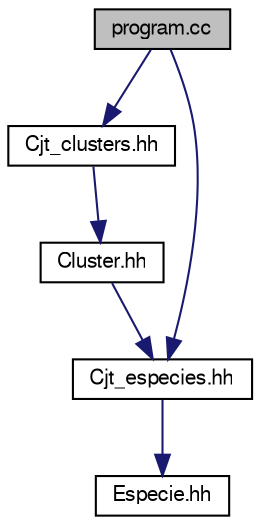 digraph "program.cc"
{
 // LATEX_PDF_SIZE
  edge [fontname="FreeSans",fontsize="10",labelfontname="FreeSans",labelfontsize="10"];
  node [fontname="FreeSans",fontsize="10",shape=record];
  Node1 [label="program.cc",height=0.2,width=0.4,color="black", fillcolor="grey75", style="filled", fontcolor="black",tooltip="El main del programa."];
  Node1 -> Node2 [color="midnightblue",fontsize="10",style="solid",fontname="FreeSans"];
  Node2 [label="Cjt_clusters.hh",height=0.2,width=0.4,color="black", fillcolor="white", style="filled",URL="$_cjt__clusters_8hh.html",tooltip="Especificació de la classe Cjt_clusters"];
  Node2 -> Node3 [color="midnightblue",fontsize="10",style="solid",fontname="FreeSans"];
  Node3 [label="Cluster.hh",height=0.2,width=0.4,color="black", fillcolor="white", style="filled",URL="$_cluster_8hh.html",tooltip="Especificació de la classe Cluster"];
  Node3 -> Node4 [color="midnightblue",fontsize="10",style="solid",fontname="FreeSans"];
  Node4 [label="Cjt_especies.hh",height=0.2,width=0.4,color="black", fillcolor="white", style="filled",URL="$_cjt__especies_8hh.html",tooltip="Especificació de la classe Cjt_especies"];
  Node4 -> Node5 [color="midnightblue",fontsize="10",style="solid",fontname="FreeSans"];
  Node5 [label="Especie.hh",height=0.2,width=0.4,color="black", fillcolor="white", style="filled",URL="$_especie_8hh.html",tooltip="Especificació de la classe Especie"];
  Node1 -> Node4 [color="midnightblue",fontsize="10",style="solid",fontname="FreeSans"];
}
